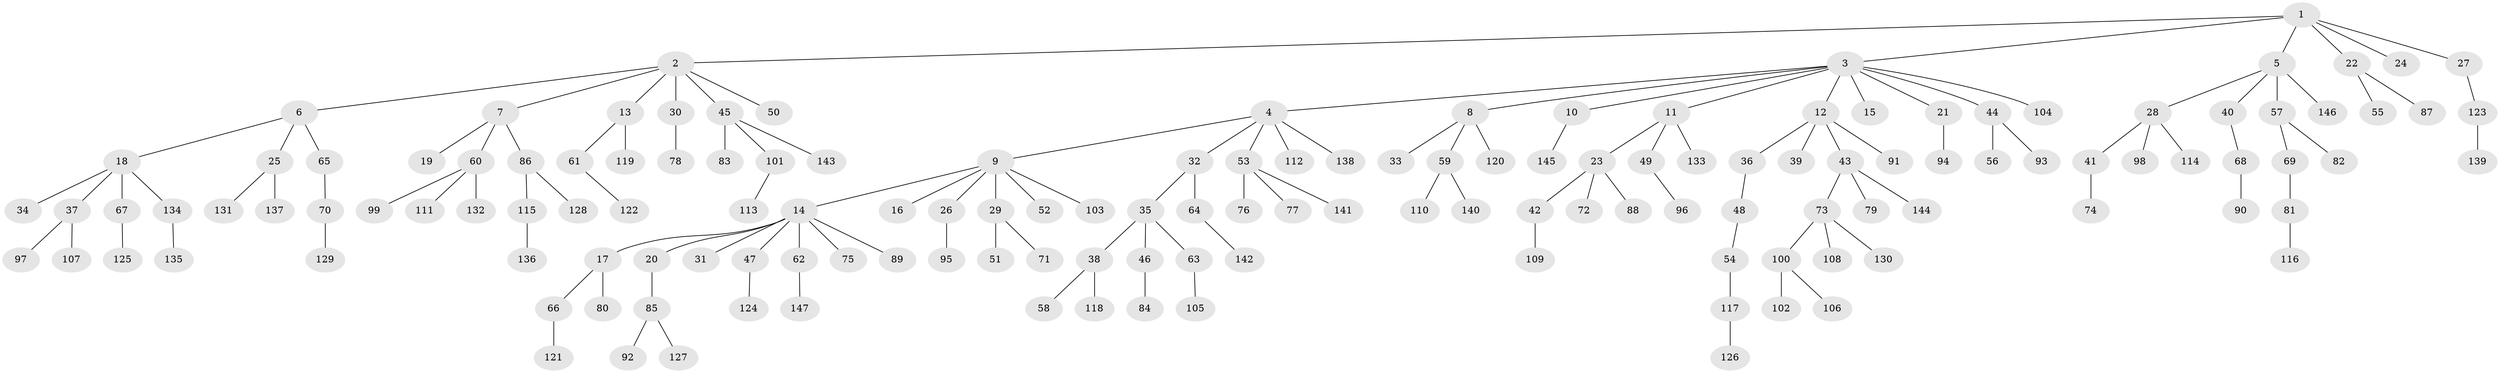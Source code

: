 // coarse degree distribution, {5: 0.04716981132075472, 9: 0.018867924528301886, 7: 0.018867924528301886, 4: 0.05660377358490566, 6: 0.009433962264150943, 1: 0.6037735849056604, 3: 0.0660377358490566, 2: 0.1792452830188679}
// Generated by graph-tools (version 1.1) at 2025/24/03/03/25 07:24:08]
// undirected, 147 vertices, 146 edges
graph export_dot {
graph [start="1"]
  node [color=gray90,style=filled];
  1;
  2;
  3;
  4;
  5;
  6;
  7;
  8;
  9;
  10;
  11;
  12;
  13;
  14;
  15;
  16;
  17;
  18;
  19;
  20;
  21;
  22;
  23;
  24;
  25;
  26;
  27;
  28;
  29;
  30;
  31;
  32;
  33;
  34;
  35;
  36;
  37;
  38;
  39;
  40;
  41;
  42;
  43;
  44;
  45;
  46;
  47;
  48;
  49;
  50;
  51;
  52;
  53;
  54;
  55;
  56;
  57;
  58;
  59;
  60;
  61;
  62;
  63;
  64;
  65;
  66;
  67;
  68;
  69;
  70;
  71;
  72;
  73;
  74;
  75;
  76;
  77;
  78;
  79;
  80;
  81;
  82;
  83;
  84;
  85;
  86;
  87;
  88;
  89;
  90;
  91;
  92;
  93;
  94;
  95;
  96;
  97;
  98;
  99;
  100;
  101;
  102;
  103;
  104;
  105;
  106;
  107;
  108;
  109;
  110;
  111;
  112;
  113;
  114;
  115;
  116;
  117;
  118;
  119;
  120;
  121;
  122;
  123;
  124;
  125;
  126;
  127;
  128;
  129;
  130;
  131;
  132;
  133;
  134;
  135;
  136;
  137;
  138;
  139;
  140;
  141;
  142;
  143;
  144;
  145;
  146;
  147;
  1 -- 2;
  1 -- 3;
  1 -- 5;
  1 -- 22;
  1 -- 24;
  1 -- 27;
  2 -- 6;
  2 -- 7;
  2 -- 13;
  2 -- 30;
  2 -- 45;
  2 -- 50;
  3 -- 4;
  3 -- 8;
  3 -- 10;
  3 -- 11;
  3 -- 12;
  3 -- 15;
  3 -- 21;
  3 -- 44;
  3 -- 104;
  4 -- 9;
  4 -- 32;
  4 -- 53;
  4 -- 112;
  4 -- 138;
  5 -- 28;
  5 -- 40;
  5 -- 57;
  5 -- 146;
  6 -- 18;
  6 -- 25;
  6 -- 65;
  7 -- 19;
  7 -- 60;
  7 -- 86;
  8 -- 33;
  8 -- 59;
  8 -- 120;
  9 -- 14;
  9 -- 16;
  9 -- 26;
  9 -- 29;
  9 -- 52;
  9 -- 103;
  10 -- 145;
  11 -- 23;
  11 -- 49;
  11 -- 133;
  12 -- 36;
  12 -- 39;
  12 -- 43;
  12 -- 91;
  13 -- 61;
  13 -- 119;
  14 -- 17;
  14 -- 20;
  14 -- 31;
  14 -- 47;
  14 -- 62;
  14 -- 75;
  14 -- 89;
  17 -- 66;
  17 -- 80;
  18 -- 34;
  18 -- 37;
  18 -- 67;
  18 -- 134;
  20 -- 85;
  21 -- 94;
  22 -- 55;
  22 -- 87;
  23 -- 42;
  23 -- 72;
  23 -- 88;
  25 -- 131;
  25 -- 137;
  26 -- 95;
  27 -- 123;
  28 -- 41;
  28 -- 98;
  28 -- 114;
  29 -- 51;
  29 -- 71;
  30 -- 78;
  32 -- 35;
  32 -- 64;
  35 -- 38;
  35 -- 46;
  35 -- 63;
  36 -- 48;
  37 -- 97;
  37 -- 107;
  38 -- 58;
  38 -- 118;
  40 -- 68;
  41 -- 74;
  42 -- 109;
  43 -- 73;
  43 -- 79;
  43 -- 144;
  44 -- 56;
  44 -- 93;
  45 -- 83;
  45 -- 101;
  45 -- 143;
  46 -- 84;
  47 -- 124;
  48 -- 54;
  49 -- 96;
  53 -- 76;
  53 -- 77;
  53 -- 141;
  54 -- 117;
  57 -- 69;
  57 -- 82;
  59 -- 110;
  59 -- 140;
  60 -- 99;
  60 -- 111;
  60 -- 132;
  61 -- 122;
  62 -- 147;
  63 -- 105;
  64 -- 142;
  65 -- 70;
  66 -- 121;
  67 -- 125;
  68 -- 90;
  69 -- 81;
  70 -- 129;
  73 -- 100;
  73 -- 108;
  73 -- 130;
  81 -- 116;
  85 -- 92;
  85 -- 127;
  86 -- 115;
  86 -- 128;
  100 -- 102;
  100 -- 106;
  101 -- 113;
  115 -- 136;
  117 -- 126;
  123 -- 139;
  134 -- 135;
}
